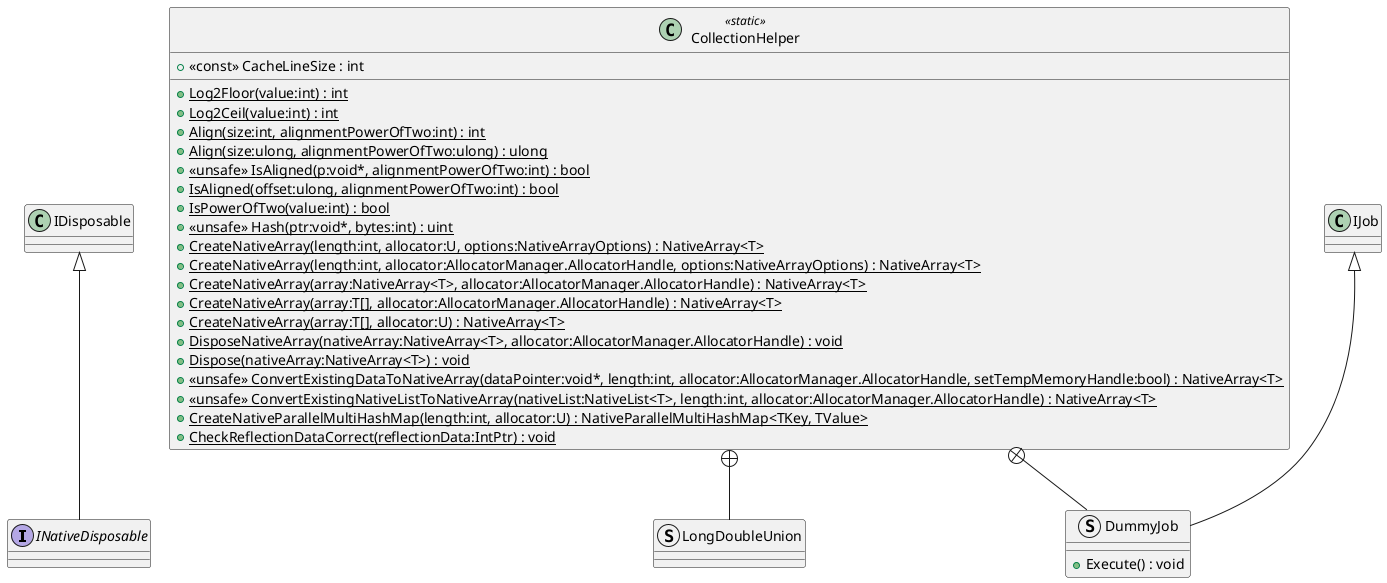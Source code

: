 @startuml
interface INativeDisposable {
}
class CollectionHelper <<static>> {
    + <<const>> CacheLineSize : int
    + {static} Log2Floor(value:int) : int
    + {static} Log2Ceil(value:int) : int
    + {static} Align(size:int, alignmentPowerOfTwo:int) : int
    + {static} Align(size:ulong, alignmentPowerOfTwo:ulong) : ulong
    + {static} <<unsafe>> IsAligned(p:void*, alignmentPowerOfTwo:int) : bool
    + {static} IsAligned(offset:ulong, alignmentPowerOfTwo:int) : bool
    + {static} IsPowerOfTwo(value:int) : bool
    + {static} <<unsafe>> Hash(ptr:void*, bytes:int) : uint
    + {static} CreateNativeArray(length:int, allocator:U, options:NativeArrayOptions) : NativeArray<T>
    + {static} CreateNativeArray(length:int, allocator:AllocatorManager.AllocatorHandle, options:NativeArrayOptions) : NativeArray<T>
    + {static} CreateNativeArray(array:NativeArray<T>, allocator:AllocatorManager.AllocatorHandle) : NativeArray<T>
    + {static} CreateNativeArray(array:T[], allocator:AllocatorManager.AllocatorHandle) : NativeArray<T>
    + {static} CreateNativeArray(array:T[], allocator:U) : NativeArray<T>
    + {static} DisposeNativeArray(nativeArray:NativeArray<T>, allocator:AllocatorManager.AllocatorHandle) : void
    + {static} Dispose(nativeArray:NativeArray<T>) : void
    + {static} <<unsafe>> ConvertExistingDataToNativeArray(dataPointer:void*, length:int, allocator:AllocatorManager.AllocatorHandle, setTempMemoryHandle:bool) : NativeArray<T>
    + {static} <<unsafe>> ConvertExistingNativeListToNativeArray(nativeList:NativeList<T>, length:int, allocator:AllocatorManager.AllocatorHandle) : NativeArray<T>
    + {static} CreateNativeParallelMultiHashMap(length:int, allocator:U) : NativeParallelMultiHashMap<TKey, TValue>
    + {static} CheckReflectionDataCorrect(reflectionData:IntPtr) : void
}
struct LongDoubleUnion {
}
struct DummyJob {
    + Execute() : void
}
IDisposable <|-- INativeDisposable
CollectionHelper +-- LongDoubleUnion
CollectionHelper +-- DummyJob
IJob <|-- DummyJob
@enduml
